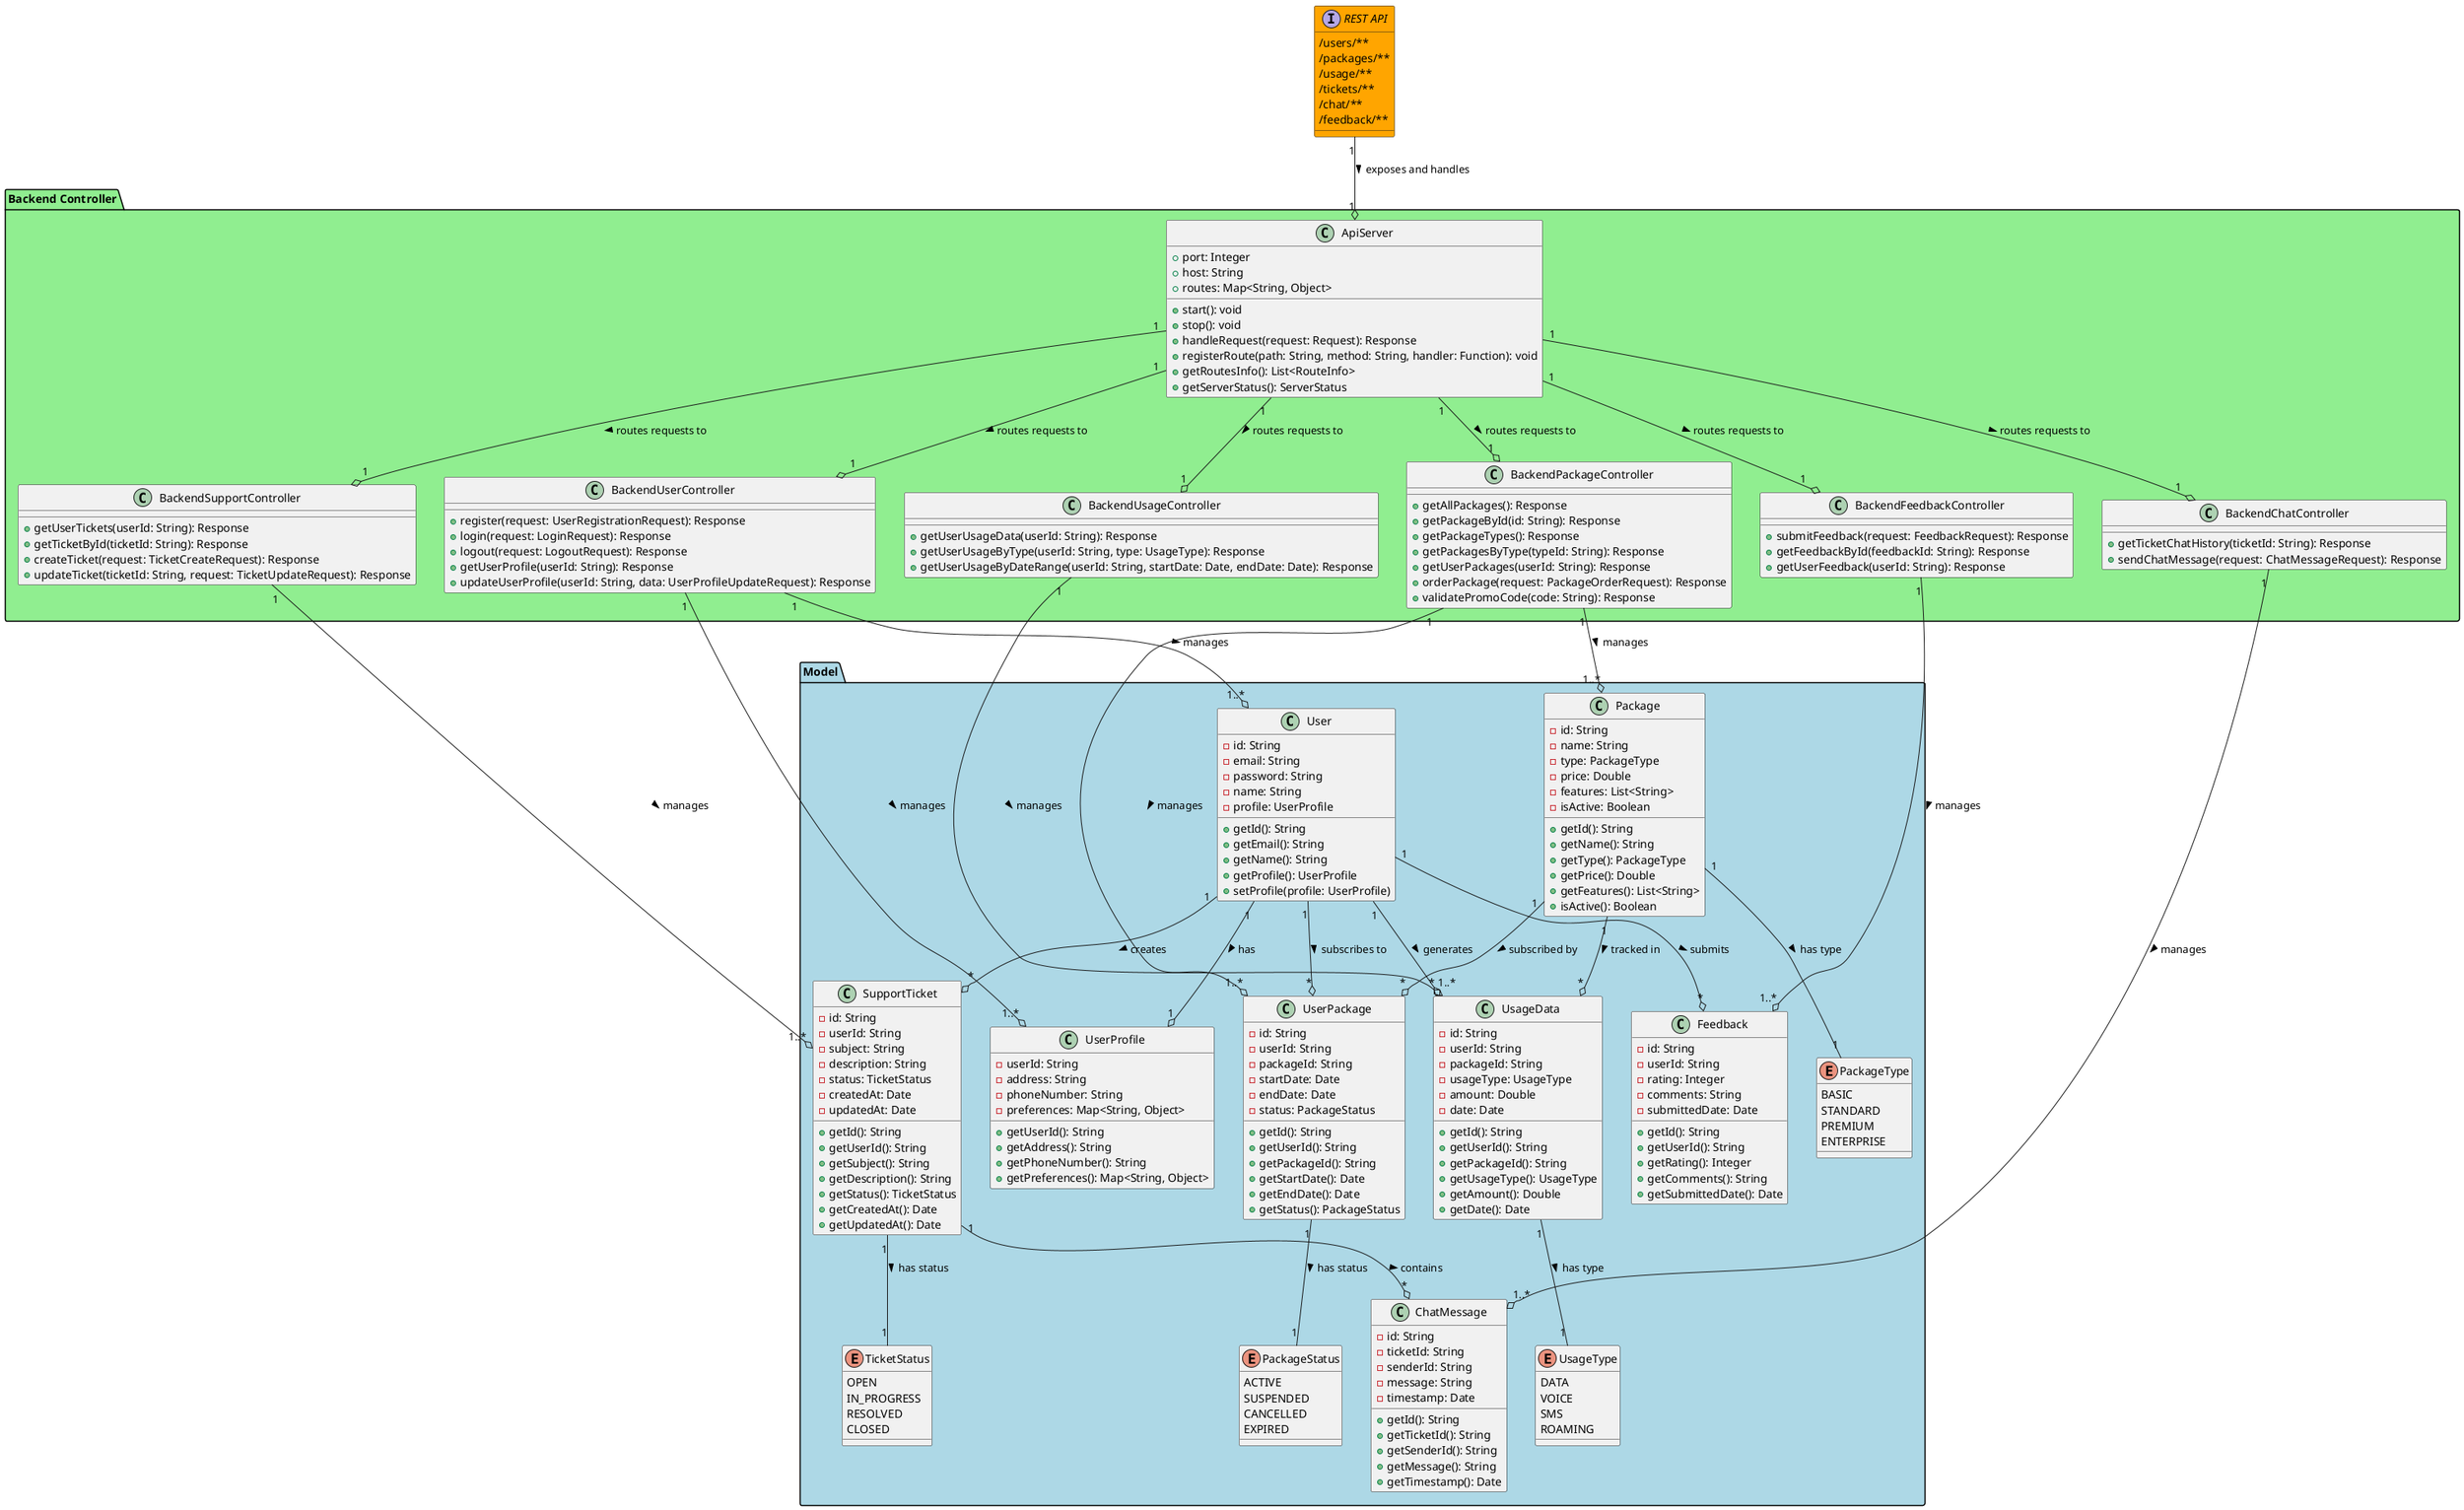 @startuml Backend Class Diagram (MVC)

' =================== MODEL LAYER (DATABASE) ===================
package "Model" #lightblue {
  class User {
    -id: String
    -email: String
    -password: String
    -name: String
    -profile: UserProfile
    +getId(): String
    +getEmail(): String
    +getName(): String
    +getProfile(): UserProfile
    +setProfile(profile: UserProfile)
  }

  class UserProfile {
    -userId: String
    -address: String
    -phoneNumber: String
    -preferences: Map<String, Object>
    +getUserId(): String
    +getAddress(): String
    +getPhoneNumber(): String
    +getPreferences(): Map<String, Object>
  }

  class Package {
    -id: String
    -name: String
    -type: PackageType
    -price: Double
    -features: List<String>
    -isActive: Boolean
    +getId(): String
    +getName(): String
    +getType(): PackageType
    +getPrice(): Double
    +getFeatures(): List<String>
    +isActive(): Boolean
  }

  class UserPackage {
    -id: String
    -userId: String
    -packageId: String
    -startDate: Date
    -endDate: Date
    -status: PackageStatus
    +getId(): String
    +getUserId(): String
    +getPackageId(): String
    +getStartDate(): Date
    +getEndDate(): Date
    +getStatus(): PackageStatus
  }

  class UsageData {
    -id: String
    -userId: String
    -packageId: String
    -usageType: UsageType
    -amount: Double
    -date: Date
    +getId(): String
    +getUserId(): String
    +getPackageId(): String
    +getUsageType(): UsageType
    +getAmount(): Double
    +getDate(): Date
  }

  class SupportTicket {
    -id: String
    -userId: String
    -subject: String
    -description: String
    -status: TicketStatus
    -createdAt: Date
    -updatedAt: Date
    +getId(): String
    +getUserId(): String
    +getSubject(): String
    +getDescription(): String
    +getStatus(): TicketStatus
    +getCreatedAt(): Date
    +getUpdatedAt(): Date
  }

  class ChatMessage {
    -id: String
    -ticketId: String
    -senderId: String
    -message: String
    -timestamp: Date
    +getId(): String
    +getTicketId(): String
    +getSenderId(): String
    +getMessage(): String
    +getTimestamp(): Date
  }

  class Feedback {
    -id: String
    -userId: String
    -rating: Integer
    -comments: String
    -submittedDate: Date
    +getId(): String
    +getUserId(): String
    +getRating(): Integer
    +getComments(): String
    +getSubmittedDate(): Date
  }

  enum PackageType {
    BASIC
    STANDARD
    PREMIUM
    ENTERPRISE
  }

  enum PackageStatus {
    ACTIVE
    SUSPENDED
    CANCELLED
    EXPIRED
  }

  enum UsageType {
    DATA
    VOICE
    SMS
    ROAMING
  }

  enum TicketStatus {
    OPEN
    IN_PROGRESS
    RESOLVED
    CLOSED
  }
}

' =================== BACKEND CONTROLLER LAYER ===================
package "Backend Controller" #lightgreen {
  class ApiServer {
    +port: Integer
    +host: String
    +routes: Map<String, Object>
    +start(): void
    +stop(): void
    +handleRequest(request: Request): Response
    +registerRoute(path: String, method: String, handler: Function): void
    +getRoutesInfo(): List<RouteInfo>
    +getServerStatus(): ServerStatus
  }

  class BackendUserController {
    +register(request: UserRegistrationRequest): Response
    +login(request: LoginRequest): Response
    +logout(request: LogoutRequest): Response
    +getUserProfile(userId: String): Response
    +updateUserProfile(userId: String, data: UserProfileUpdateRequest): Response
  }

  class BackendPackageController {
    +getAllPackages(): Response
    +getPackageById(id: String): Response
    +getPackageTypes(): Response
    +getPackagesByType(typeId: String): Response
    +getUserPackages(userId: String): Response
    +orderPackage(request: PackageOrderRequest): Response
    +validatePromoCode(code: String): Response
  }

  class BackendUsageController {
    +getUserUsageData(userId: String): Response
    +getUserUsageByType(userId: String, type: UsageType): Response
    +getUserUsageByDateRange(userId: String, startDate: Date, endDate: Date): Response
  }

  class BackendSupportController {
    +getUserTickets(userId: String): Response
    +getTicketById(ticketId: String): Response
    +createTicket(request: TicketCreateRequest): Response
    +updateTicket(ticketId: String, request: TicketUpdateRequest): Response
  }

  class BackendChatController {
    +getTicketChatHistory(ticketId: String): Response
    +sendChatMessage(request: ChatMessageRequest): Response
  }

  class BackendFeedbackController {
    +submitFeedback(request: FeedbackRequest): Response
    +getFeedbackById(feedbackId: String): Response
    +getUserFeedback(userId: String): Response
  }
}

' =================== REST API INTERFACE ===================
interface "REST API" as RestApi #orange {
  /users/**
  /packages/**
  /usage/**
  /tickets/**
  /chat/**
  /feedback/**
}

' =================== RELATIONSHIPS ===================

' Backend Controller to Model relationships
BackendUserController "1" --o "1..*" User : manages >
BackendUserController "1" --o "1..*" UserProfile : manages >
BackendPackageController "1" --o "1..*" Package : manages >
BackendPackageController "1" --o "1..*" UserPackage : manages >
BackendUsageController "1" --o "1..*" UsageData : manages >
BackendSupportController "1" --o "1..*" SupportTicket : manages >
BackendChatController "1" --o "1..*" ChatMessage : manages >
BackendFeedbackController "1" --o "1..*" Feedback : manages >

' REST API to Backend Controller relationships
RestApi "1" --o "1" ApiServer : exposes and handles >
ApiServer "1" --o "1" BackendUserController : routes requests to >
ApiServer "1" --o "1" BackendPackageController : routes requests to >
ApiServer "1" --o "1" BackendUsageController : routes requests to >
ApiServer "1" --o "1" BackendSupportController : routes requests to >
ApiServer "1" --o "1" BackendChatController : routes requests to >
ApiServer "1" --o "1" BackendFeedbackController : routes requests to >

' Model relationship notations
User "1" --o "1" UserProfile : has >
User "1" --o "*" UserPackage : subscribes to >
Package "1" --o "*" UserPackage : subscribed by >
User "1" --o "*" UsageData : generates >
Package "1" --o "*" UsageData : tracked in >
User "1" --o "*" SupportTicket : creates >
SupportTicket "1" --o "*" ChatMessage : contains >
User "1" --o "*" Feedback : submits >

' Type enumerations
Package "1" -- "1" PackageType : has type >
UserPackage "1" -- "1" PackageStatus : has status >
UsageData "1" -- "1" UsageType : has type >
SupportTicket "1" -- "1" TicketStatus : has status >

@enduml